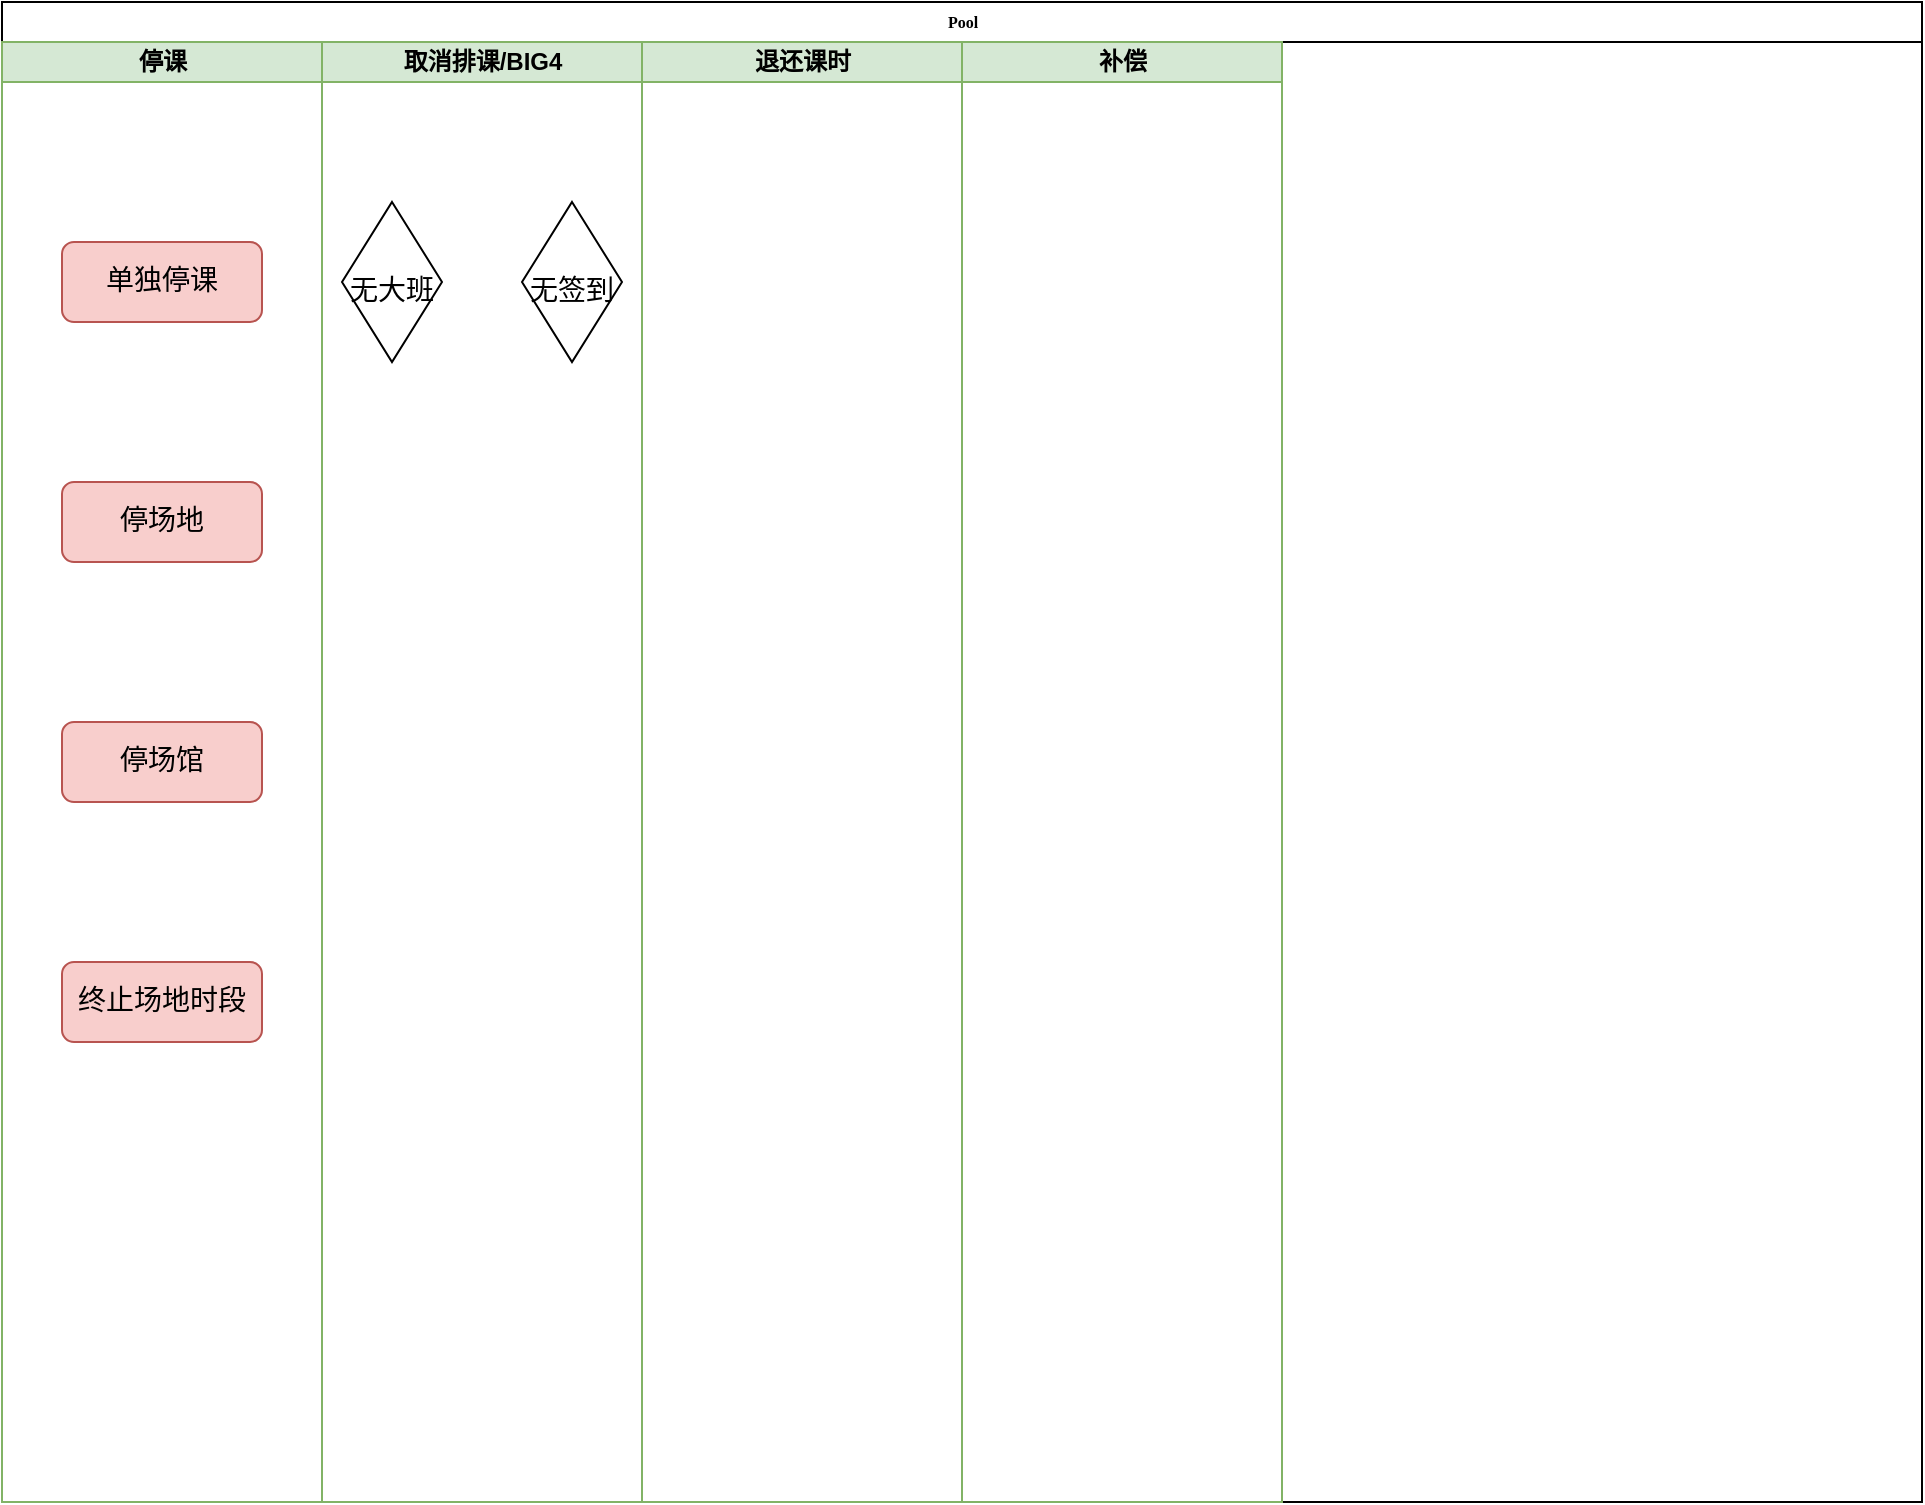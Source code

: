 <mxfile version="12.5.5" type="github">
  <diagram name="Page-1" id="74e2e168-ea6b-b213-b513-2b3c1d86103e">
    <mxGraphModel dx="1024" dy="539" grid="1" gridSize="10" guides="1" tooltips="1" connect="1" arrows="1" fold="1" page="1" pageScale="1" pageWidth="1100" pageHeight="850" background="#ffffff" math="0" shadow="0">
      <root>
        <mxCell id="0"/>
        <mxCell id="1" parent="0"/>
        <mxCell id="77e6c97f196da883-1" value="Pool" style="swimlane;html=1;childLayout=stackLayout;startSize=20;rounded=0;shadow=0;labelBackgroundColor=none;strokeWidth=1;fontFamily=Verdana;fontSize=8;align=center;" parent="1" vertex="1">
          <mxGeometry x="70" y="40" width="960" height="750" as="geometry"/>
        </mxCell>
        <mxCell id="77e6c97f196da883-2" value="停课" style="swimlane;html=1;startSize=20;fillColor=#d5e8d4;strokeColor=#82b366;" parent="77e6c97f196da883-1" vertex="1">
          <mxGeometry y="20" width="160" height="730" as="geometry"/>
        </mxCell>
        <mxCell id="77e6c97f196da883-8" value="&lt;font style=&quot;font-size: 14px&quot;&gt;单独停课&lt;/font&gt;" style="rounded=1;whiteSpace=wrap;html=1;shadow=0;labelBackgroundColor=none;strokeWidth=1;fontFamily=Verdana;fontSize=8;align=center;fillColor=#f8cecc;strokeColor=#b85450;" parent="77e6c97f196da883-2" vertex="1">
          <mxGeometry x="30" y="100" width="100" height="40" as="geometry"/>
        </mxCell>
        <mxCell id="lE1tMlFI_5QNJBr9iHpu-3" value="&lt;font style=&quot;font-size: 14px&quot;&gt;停场地&lt;/font&gt;" style="rounded=1;whiteSpace=wrap;html=1;shadow=0;labelBackgroundColor=none;strokeWidth=1;fontFamily=Verdana;fontSize=8;align=center;fillColor=#f8cecc;strokeColor=#b85450;" vertex="1" parent="77e6c97f196da883-2">
          <mxGeometry x="30" y="220" width="100" height="40" as="geometry"/>
        </mxCell>
        <mxCell id="lE1tMlFI_5QNJBr9iHpu-4" value="&lt;font style=&quot;font-size: 14px&quot;&gt;停场馆&lt;/font&gt;" style="rounded=1;whiteSpace=wrap;html=1;shadow=0;labelBackgroundColor=none;strokeWidth=1;fontFamily=Verdana;fontSize=8;align=center;fillColor=#f8cecc;strokeColor=#b85450;" vertex="1" parent="77e6c97f196da883-2">
          <mxGeometry x="30" y="340" width="100" height="40" as="geometry"/>
        </mxCell>
        <mxCell id="lE1tMlFI_5QNJBr9iHpu-7" value="&lt;font style=&quot;font-size: 14px&quot;&gt;终止场地时段&lt;/font&gt;" style="rounded=1;whiteSpace=wrap;html=1;shadow=0;labelBackgroundColor=none;strokeWidth=1;fontFamily=Verdana;fontSize=8;align=center;fillColor=#f8cecc;strokeColor=#b85450;" vertex="1" parent="77e6c97f196da883-2">
          <mxGeometry x="30" y="460" width="100" height="40" as="geometry"/>
        </mxCell>
        <mxCell id="77e6c97f196da883-3" value="取消排课/BIG4" style="swimlane;html=1;startSize=20;fillColor=#d5e8d4;strokeColor=#82b366;" parent="77e6c97f196da883-1" vertex="1">
          <mxGeometry x="160" y="20" width="160" height="730" as="geometry"/>
        </mxCell>
        <mxCell id="77e6c97f196da883-16" value="&lt;br&gt;&lt;font style=&quot;font-size: 14px&quot;&gt;无大班&lt;/font&gt;" style="rhombus;whiteSpace=wrap;html=1;rounded=0;shadow=0;labelBackgroundColor=none;strokeWidth=1;fontFamily=Verdana;fontSize=8;align=center;" parent="77e6c97f196da883-3" vertex="1">
          <mxGeometry x="10" y="80" width="50" height="80" as="geometry"/>
        </mxCell>
        <mxCell id="lE1tMlFI_5QNJBr9iHpu-11" value="&lt;br&gt;&lt;font style=&quot;font-size: 14px&quot;&gt;无签到&lt;/font&gt;" style="rhombus;whiteSpace=wrap;html=1;rounded=0;shadow=0;labelBackgroundColor=none;strokeWidth=1;fontFamily=Verdana;fontSize=8;align=center;" vertex="1" parent="77e6c97f196da883-3">
          <mxGeometry x="100" y="80" width="50" height="80" as="geometry"/>
        </mxCell>
        <mxCell id="77e6c97f196da883-5" value="退还课时" style="swimlane;html=1;startSize=20;fillColor=#d5e8d4;strokeColor=#82b366;" parent="77e6c97f196da883-1" vertex="1">
          <mxGeometry x="320" y="20" width="160" height="730" as="geometry"/>
        </mxCell>
        <mxCell id="77e6c97f196da883-7" value="补偿" style="swimlane;html=1;startSize=20;fillColor=#d5e8d4;strokeColor=#82b366;" parent="77e6c97f196da883-1" vertex="1">
          <mxGeometry x="480" y="20" width="160" height="730" as="geometry"/>
        </mxCell>
      </root>
    </mxGraphModel>
  </diagram>
</mxfile>
